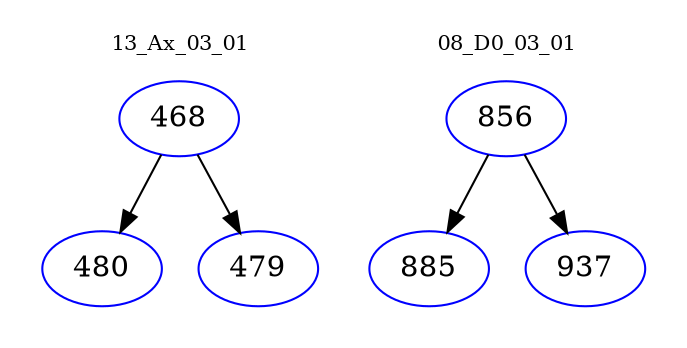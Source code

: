 digraph{
subgraph cluster_0 {
color = white
label = "13_Ax_03_01";
fontsize=10;
T0_468 [label="468", color="blue"]
T0_468 -> T0_480 [color="black"]
T0_480 [label="480", color="blue"]
T0_468 -> T0_479 [color="black"]
T0_479 [label="479", color="blue"]
}
subgraph cluster_1 {
color = white
label = "08_D0_03_01";
fontsize=10;
T1_856 [label="856", color="blue"]
T1_856 -> T1_885 [color="black"]
T1_885 [label="885", color="blue"]
T1_856 -> T1_937 [color="black"]
T1_937 [label="937", color="blue"]
}
}
